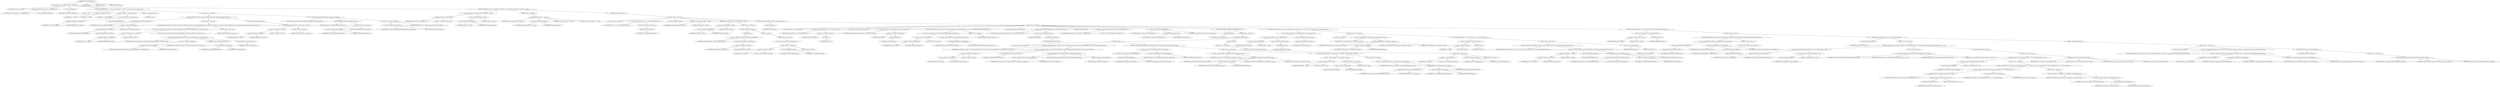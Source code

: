 digraph "checkIncludePatterns" {  
"1121" [label = <(METHOD,checkIncludePatterns)<SUB>835</SUB>> ]
"43" [label = <(PARAM,this)<SUB>835</SUB>> ]
"1122" [label = <(BLOCK,&lt;empty&gt;,&lt;empty&gt;)<SUB>835</SUB>> ]
"41" [label = <(LOCAL,Map newroots: java.util.Map)> ]
"1123" [label = <(&lt;operator&gt;.assignment,Map newroots = new HashMap())<SUB>836</SUB>> ]
"1124" [label = <(IDENTIFIER,newroots,Map newroots = new HashMap())<SUB>836</SUB>> ]
"1125" [label = <(&lt;operator&gt;.alloc,new HashMap())<SUB>836</SUB>> ]
"1126" [label = <(&lt;init&gt;,new HashMap())<SUB>836</SUB>> ]
"40" [label = <(IDENTIFIER,newroots,new HashMap())<SUB>836</SUB>> ]
"1127" [label = <(CONTROL_STRUCTURE,for (int i = 0; Some(i &lt; includes.length); i++),for (int i = 0; Some(i &lt; includes.length); i++))<SUB>839</SUB>> ]
"1128" [label = <(LOCAL,int i: int)> ]
"1129" [label = <(&lt;operator&gt;.assignment,int i = 0)<SUB>839</SUB>> ]
"1130" [label = <(IDENTIFIER,i,int i = 0)<SUB>839</SUB>> ]
"1131" [label = <(LITERAL,0,int i = 0)<SUB>839</SUB>> ]
"1132" [label = <(&lt;operator&gt;.lessThan,i &lt; includes.length)<SUB>839</SUB>> ]
"1133" [label = <(IDENTIFIER,i,i &lt; includes.length)<SUB>839</SUB>> ]
"1134" [label = <(&lt;operator&gt;.fieldAccess,includes.length)<SUB>839</SUB>> ]
"1135" [label = <(&lt;operator&gt;.fieldAccess,this.includes)<SUB>839</SUB>> ]
"1136" [label = <(IDENTIFIER,this,i &lt; includes.length)<SUB>839</SUB>> ]
"1137" [label = <(FIELD_IDENTIFIER,includes,includes)<SUB>839</SUB>> ]
"1138" [label = <(FIELD_IDENTIFIER,length,length)<SUB>839</SUB>> ]
"1139" [label = <(&lt;operator&gt;.postIncrement,i++)<SUB>839</SUB>> ]
"1140" [label = <(IDENTIFIER,i,i++)<SUB>839</SUB>> ]
"1141" [label = <(BLOCK,&lt;empty&gt;,&lt;empty&gt;)<SUB>839</SUB>> ]
"1142" [label = <(CONTROL_STRUCTURE,if (FileUtils.isAbsolutePath(includes[i])),if (FileUtils.isAbsolutePath(includes[i])))<SUB>840</SUB>> ]
"1143" [label = <(isAbsolutePath,isAbsolutePath(includes[i]))<SUB>840</SUB>> ]
"1144" [label = <(IDENTIFIER,FileUtils,isAbsolutePath(includes[i]))<SUB>840</SUB>> ]
"1145" [label = <(&lt;operator&gt;.indexAccess,includes[i])<SUB>840</SUB>> ]
"1146" [label = <(&lt;operator&gt;.fieldAccess,this.includes)<SUB>840</SUB>> ]
"1147" [label = <(IDENTIFIER,this,isAbsolutePath(includes[i]))<SUB>840</SUB>> ]
"1148" [label = <(FIELD_IDENTIFIER,includes,includes)<SUB>840</SUB>> ]
"1149" [label = <(IDENTIFIER,i,isAbsolutePath(includes[i]))<SUB>840</SUB>> ]
"1150" [label = <(BLOCK,&lt;empty&gt;,&lt;empty&gt;)<SUB>840</SUB>> ]
"1151" [label = <(CONTROL_STRUCTURE,if (basedir != null &amp;&amp; !SelectorUtils.matchPatternStart(includes[i], basedir.getAbsolutePath(), isCaseSensitive())),if (basedir != null &amp;&amp; !SelectorUtils.matchPatternStart(includes[i], basedir.getAbsolutePath(), isCaseSensitive())))<SUB>842</SUB>> ]
"1152" [label = <(&lt;operator&gt;.logicalAnd,basedir != null &amp;&amp; !SelectorUtils.matchPatternStart(includes[i], basedir.getAbsolutePath(), isCaseSensitive()))<SUB>842</SUB>> ]
"1153" [label = <(&lt;operator&gt;.notEquals,basedir != null)<SUB>842</SUB>> ]
"1154" [label = <(&lt;operator&gt;.fieldAccess,this.basedir)<SUB>842</SUB>> ]
"1155" [label = <(IDENTIFIER,this,basedir != null)<SUB>842</SUB>> ]
"1156" [label = <(FIELD_IDENTIFIER,basedir,basedir)<SUB>842</SUB>> ]
"1157" [label = <(LITERAL,null,basedir != null)<SUB>842</SUB>> ]
"1158" [label = <(&lt;operator&gt;.logicalNot,!SelectorUtils.matchPatternStart(includes[i], basedir.getAbsolutePath(), isCaseSensitive()))<SUB>843</SUB>> ]
"1159" [label = <(matchPatternStart,matchPatternStart(includes[i], basedir.getAbsolutePath(), isCaseSensitive()))<SUB>843</SUB>> ]
"1160" [label = <(IDENTIFIER,SelectorUtils,matchPatternStart(includes[i], basedir.getAbsolutePath(), isCaseSensitive()))<SUB>843</SUB>> ]
"1161" [label = <(&lt;operator&gt;.indexAccess,includes[i])<SUB>843</SUB>> ]
"1162" [label = <(&lt;operator&gt;.fieldAccess,this.includes)<SUB>843</SUB>> ]
"1163" [label = <(IDENTIFIER,this,matchPatternStart(includes[i], basedir.getAbsolutePath(), isCaseSensitive()))<SUB>843</SUB>> ]
"1164" [label = <(FIELD_IDENTIFIER,includes,includes)<SUB>843</SUB>> ]
"1165" [label = <(IDENTIFIER,i,matchPatternStart(includes[i], basedir.getAbsolutePath(), isCaseSensitive()))<SUB>843</SUB>> ]
"1166" [label = <(getAbsolutePath,basedir.getAbsolutePath())<SUB>844</SUB>> ]
"1167" [label = <(&lt;operator&gt;.fieldAccess,this.basedir)<SUB>844</SUB>> ]
"1168" [label = <(IDENTIFIER,this,basedir.getAbsolutePath())<SUB>844</SUB>> ]
"1169" [label = <(FIELD_IDENTIFIER,basedir,basedir)<SUB>844</SUB>> ]
"1170" [label = <(isCaseSensitive,this.isCaseSensitive())<SUB>844</SUB>> ]
"42" [label = <(IDENTIFIER,this,this.isCaseSensitive())<SUB>844</SUB>> ]
"1171" [label = <(BLOCK,&lt;empty&gt;,&lt;empty&gt;)<SUB>844</SUB>> ]
"1172" [label = <(CONTROL_STRUCTURE,continue;,continue;)<SUB>845</SUB>> ]
"1173" [label = <(CONTROL_STRUCTURE,else,else)<SUB>847</SUB>> ]
"1174" [label = <(CONTROL_STRUCTURE,if (basedir == null),if (basedir == null))<SUB>847</SUB>> ]
"1175" [label = <(&lt;operator&gt;.equals,basedir == null)<SUB>847</SUB>> ]
"1176" [label = <(&lt;operator&gt;.fieldAccess,this.basedir)<SUB>847</SUB>> ]
"1177" [label = <(IDENTIFIER,this,basedir == null)<SUB>847</SUB>> ]
"1178" [label = <(FIELD_IDENTIFIER,basedir,basedir)<SUB>847</SUB>> ]
"1179" [label = <(LITERAL,null,basedir == null)<SUB>847</SUB>> ]
"1180" [label = <(BLOCK,&lt;empty&gt;,&lt;empty&gt;)<SUB>847</SUB>> ]
"1181" [label = <(CONTROL_STRUCTURE,continue;,continue;)<SUB>849</SUB>> ]
"1182" [label = <(put,put(SelectorUtils.rtrimWildcardTokens(includes[i]), includes[i]))<SUB>851</SUB>> ]
"1183" [label = <(IDENTIFIER,newroots,put(SelectorUtils.rtrimWildcardTokens(includes[i]), includes[i]))<SUB>851</SUB>> ]
"1184" [label = <(rtrimWildcardTokens,rtrimWildcardTokens(includes[i]))<SUB>851</SUB>> ]
"1185" [label = <(IDENTIFIER,SelectorUtils,rtrimWildcardTokens(includes[i]))<SUB>851</SUB>> ]
"1186" [label = <(&lt;operator&gt;.indexAccess,includes[i])<SUB>852</SUB>> ]
"1187" [label = <(&lt;operator&gt;.fieldAccess,this.includes)<SUB>852</SUB>> ]
"1188" [label = <(IDENTIFIER,this,rtrimWildcardTokens(includes[i]))<SUB>852</SUB>> ]
"1189" [label = <(FIELD_IDENTIFIER,includes,includes)<SUB>852</SUB>> ]
"1190" [label = <(IDENTIFIER,i,rtrimWildcardTokens(includes[i]))<SUB>852</SUB>> ]
"1191" [label = <(&lt;operator&gt;.indexAccess,includes[i])<SUB>852</SUB>> ]
"1192" [label = <(&lt;operator&gt;.fieldAccess,this.includes)<SUB>852</SUB>> ]
"1193" [label = <(IDENTIFIER,this,put(SelectorUtils.rtrimWildcardTokens(includes[i]), includes[i]))<SUB>852</SUB>> ]
"1194" [label = <(FIELD_IDENTIFIER,includes,includes)<SUB>852</SUB>> ]
"1195" [label = <(IDENTIFIER,i,put(SelectorUtils.rtrimWildcardTokens(includes[i]), includes[i]))<SUB>852</SUB>> ]
"1196" [label = <(CONTROL_STRUCTURE,if (newroots.containsKey(&quot;&quot;) &amp;&amp; basedir != null),if (newroots.containsKey(&quot;&quot;) &amp;&amp; basedir != null))<SUB>854</SUB>> ]
"1197" [label = <(&lt;operator&gt;.logicalAnd,newroots.containsKey(&quot;&quot;) &amp;&amp; basedir != null)<SUB>854</SUB>> ]
"1198" [label = <(containsKey,newroots.containsKey(&quot;&quot;))<SUB>854</SUB>> ]
"1199" [label = <(IDENTIFIER,newroots,newroots.containsKey(&quot;&quot;))<SUB>854</SUB>> ]
"1200" [label = <(LITERAL,&quot;&quot;,newroots.containsKey(&quot;&quot;))<SUB>854</SUB>> ]
"1201" [label = <(&lt;operator&gt;.notEquals,basedir != null)<SUB>854</SUB>> ]
"1202" [label = <(&lt;operator&gt;.fieldAccess,this.basedir)<SUB>854</SUB>> ]
"1203" [label = <(IDENTIFIER,this,basedir != null)<SUB>854</SUB>> ]
"1204" [label = <(FIELD_IDENTIFIER,basedir,basedir)<SUB>854</SUB>> ]
"1205" [label = <(LITERAL,null,basedir != null)<SUB>854</SUB>> ]
"1206" [label = <(BLOCK,&lt;empty&gt;,&lt;empty&gt;)<SUB>854</SUB>> ]
"1207" [label = <(scandir,this.scandir(basedir, &quot;&quot;, true))<SUB>856</SUB>> ]
"44" [label = <(IDENTIFIER,this,this.scandir(basedir, &quot;&quot;, true))<SUB>856</SUB>> ]
"1208" [label = <(&lt;operator&gt;.fieldAccess,this.basedir)<SUB>856</SUB>> ]
"1209" [label = <(IDENTIFIER,this,this.scandir(basedir, &quot;&quot;, true))<SUB>856</SUB>> ]
"1210" [label = <(FIELD_IDENTIFIER,basedir,basedir)<SUB>856</SUB>> ]
"1211" [label = <(LITERAL,&quot;&quot;,this.scandir(basedir, &quot;&quot;, true))<SUB>856</SUB>> ]
"1212" [label = <(LITERAL,true,this.scandir(basedir, &quot;&quot;, true))<SUB>856</SUB>> ]
"1213" [label = <(CONTROL_STRUCTURE,else,else)<SUB>857</SUB>> ]
"1214" [label = <(BLOCK,&lt;empty&gt;,&lt;empty&gt;)<SUB>857</SUB>> ]
"1215" [label = <(LOCAL,Iterator it: java.util.Iterator)> ]
"1216" [label = <(&lt;operator&gt;.assignment,Iterator it = newroots.entrySet().iterator())<SUB>860</SUB>> ]
"1217" [label = <(IDENTIFIER,it,Iterator it = newroots.entrySet().iterator())<SUB>860</SUB>> ]
"1218" [label = <(iterator,newroots.entrySet().iterator())<SUB>860</SUB>> ]
"1219" [label = <(entrySet,newroots.entrySet())<SUB>860</SUB>> ]
"1220" [label = <(IDENTIFIER,newroots,newroots.entrySet())<SUB>860</SUB>> ]
"1221" [label = <(LOCAL,File canonBase: java.io.File)> ]
"1222" [label = <(&lt;operator&gt;.assignment,File canonBase = null)<SUB>862</SUB>> ]
"1223" [label = <(IDENTIFIER,canonBase,File canonBase = null)<SUB>862</SUB>> ]
"1224" [label = <(LITERAL,null,File canonBase = null)<SUB>862</SUB>> ]
"1225" [label = <(CONTROL_STRUCTURE,if (basedir != null),if (basedir != null))<SUB>863</SUB>> ]
"1226" [label = <(&lt;operator&gt;.notEquals,basedir != null)<SUB>863</SUB>> ]
"1227" [label = <(&lt;operator&gt;.fieldAccess,this.basedir)<SUB>863</SUB>> ]
"1228" [label = <(IDENTIFIER,this,basedir != null)<SUB>863</SUB>> ]
"1229" [label = <(FIELD_IDENTIFIER,basedir,basedir)<SUB>863</SUB>> ]
"1230" [label = <(LITERAL,null,basedir != null)<SUB>863</SUB>> ]
"1231" [label = <(BLOCK,&lt;empty&gt;,&lt;empty&gt;)<SUB>863</SUB>> ]
"1232" [label = <(CONTROL_STRUCTURE,try,try)<SUB>864</SUB>> ]
"1233" [label = <(BLOCK,try,try)<SUB>864</SUB>> ]
"1234" [label = <(&lt;operator&gt;.assignment,canonBase = basedir.getCanonicalFile())<SUB>865</SUB>> ]
"1235" [label = <(IDENTIFIER,canonBase,canonBase = basedir.getCanonicalFile())<SUB>865</SUB>> ]
"1236" [label = <(getCanonicalFile,basedir.getCanonicalFile())<SUB>865</SUB>> ]
"1237" [label = <(&lt;operator&gt;.fieldAccess,this.basedir)<SUB>865</SUB>> ]
"1238" [label = <(IDENTIFIER,this,basedir.getCanonicalFile())<SUB>865</SUB>> ]
"1239" [label = <(FIELD_IDENTIFIER,basedir,basedir)<SUB>865</SUB>> ]
"1240" [label = <(BLOCK,catch,catch)> ]
"1241" [label = <(BLOCK,&lt;empty&gt;,&lt;empty&gt;)<SUB>866</SUB>> ]
"1242" [label = <(&lt;operator&gt;.throw,throw new BuildException(ex);)<SUB>867</SUB>> ]
"1243" [label = <(BLOCK,&lt;empty&gt;,&lt;empty&gt;)<SUB>867</SUB>> ]
"1244" [label = <(&lt;operator&gt;.assignment,&lt;empty&gt;)> ]
"1245" [label = <(IDENTIFIER,$obj12,&lt;empty&gt;)> ]
"1246" [label = <(&lt;operator&gt;.alloc,new BuildException(ex))<SUB>867</SUB>> ]
"1247" [label = <(&lt;init&gt;,new BuildException(ex))<SUB>867</SUB>> ]
"1248" [label = <(IDENTIFIER,$obj12,new BuildException(ex))> ]
"1249" [label = <(IDENTIFIER,ex,new BuildException(ex))<SUB>867</SUB>> ]
"1250" [label = <(IDENTIFIER,$obj12,&lt;empty&gt;)> ]
"1251" [label = <(CONTROL_STRUCTURE,while (it.hasNext()),while (it.hasNext()))<SUB>870</SUB>> ]
"1252" [label = <(hasNext,it.hasNext())<SUB>870</SUB>> ]
"1253" [label = <(IDENTIFIER,it,it.hasNext())<SUB>870</SUB>> ]
"1254" [label = <(BLOCK,&lt;empty&gt;,&lt;empty&gt;)<SUB>870</SUB>> ]
"1255" [label = <(LOCAL,Map.Entry entry: java.util.Map$Entry)> ]
"1256" [label = <(&lt;operator&gt;.assignment,Map$Entry entry = (Map.Entry) it.next())<SUB>871</SUB>> ]
"1257" [label = <(IDENTIFIER,entry,Map$Entry entry = (Map.Entry) it.next())<SUB>871</SUB>> ]
"1258" [label = <(&lt;operator&gt;.cast,(Map.Entry) it.next())<SUB>871</SUB>> ]
"1259" [label = <(TYPE_REF,Map.Entry,Map.Entry)<SUB>871</SUB>> ]
"1260" [label = <(next,it.next())<SUB>871</SUB>> ]
"1261" [label = <(IDENTIFIER,it,it.next())<SUB>871</SUB>> ]
"1262" [label = <(LOCAL,String currentelement: java.lang.String)> ]
"1263" [label = <(&lt;operator&gt;.assignment,String currentelement = (String) entry.getKey())<SUB>872</SUB>> ]
"1264" [label = <(IDENTIFIER,currentelement,String currentelement = (String) entry.getKey())<SUB>872</SUB>> ]
"1265" [label = <(&lt;operator&gt;.cast,(String) entry.getKey())<SUB>872</SUB>> ]
"1266" [label = <(TYPE_REF,String,String)<SUB>872</SUB>> ]
"1267" [label = <(getKey,entry.getKey())<SUB>872</SUB>> ]
"1268" [label = <(IDENTIFIER,entry,entry.getKey())<SUB>872</SUB>> ]
"1269" [label = <(CONTROL_STRUCTURE,if (basedir == null &amp;&amp; !FileUtils.isAbsolutePath(currentelement)),if (basedir == null &amp;&amp; !FileUtils.isAbsolutePath(currentelement)))<SUB>873</SUB>> ]
"1270" [label = <(&lt;operator&gt;.logicalAnd,basedir == null &amp;&amp; !FileUtils.isAbsolutePath(currentelement))<SUB>873</SUB>> ]
"1271" [label = <(&lt;operator&gt;.equals,basedir == null)<SUB>873</SUB>> ]
"1272" [label = <(&lt;operator&gt;.fieldAccess,this.basedir)<SUB>873</SUB>> ]
"1273" [label = <(IDENTIFIER,this,basedir == null)<SUB>873</SUB>> ]
"1274" [label = <(FIELD_IDENTIFIER,basedir,basedir)<SUB>873</SUB>> ]
"1275" [label = <(LITERAL,null,basedir == null)<SUB>873</SUB>> ]
"1276" [label = <(&lt;operator&gt;.logicalNot,!FileUtils.isAbsolutePath(currentelement))<SUB>873</SUB>> ]
"1277" [label = <(isAbsolutePath,isAbsolutePath(currentelement))<SUB>873</SUB>> ]
"1278" [label = <(IDENTIFIER,FileUtils,isAbsolutePath(currentelement))<SUB>873</SUB>> ]
"1279" [label = <(IDENTIFIER,currentelement,isAbsolutePath(currentelement))<SUB>873</SUB>> ]
"1280" [label = <(BLOCK,&lt;empty&gt;,&lt;empty&gt;)<SUB>873</SUB>> ]
"1281" [label = <(CONTROL_STRUCTURE,continue;,continue;)<SUB>874</SUB>> ]
"1282" [label = <(LOCAL,String originalpattern: java.lang.String)> ]
"1283" [label = <(&lt;operator&gt;.assignment,String originalpattern = (String) entry.getValue())<SUB>876</SUB>> ]
"1284" [label = <(IDENTIFIER,originalpattern,String originalpattern = (String) entry.getValue())<SUB>876</SUB>> ]
"1285" [label = <(&lt;operator&gt;.cast,(String) entry.getValue())<SUB>876</SUB>> ]
"1286" [label = <(TYPE_REF,String,String)<SUB>876</SUB>> ]
"1287" [label = <(getValue,entry.getValue())<SUB>876</SUB>> ]
"1288" [label = <(IDENTIFIER,entry,entry.getValue())<SUB>876</SUB>> ]
"46" [label = <(LOCAL,File myfile: java.io.File)> ]
"1289" [label = <(&lt;operator&gt;.assignment,File myfile = new File(basedir, currentelement))<SUB>877</SUB>> ]
"1290" [label = <(IDENTIFIER,myfile,File myfile = new File(basedir, currentelement))<SUB>877</SUB>> ]
"1291" [label = <(&lt;operator&gt;.alloc,new File(basedir, currentelement))<SUB>877</SUB>> ]
"1292" [label = <(&lt;init&gt;,new File(basedir, currentelement))<SUB>877</SUB>> ]
"45" [label = <(IDENTIFIER,myfile,new File(basedir, currentelement))<SUB>877</SUB>> ]
"1293" [label = <(&lt;operator&gt;.fieldAccess,this.basedir)<SUB>877</SUB>> ]
"1294" [label = <(IDENTIFIER,this,new File(basedir, currentelement))<SUB>877</SUB>> ]
"1295" [label = <(FIELD_IDENTIFIER,basedir,basedir)<SUB>877</SUB>> ]
"1296" [label = <(IDENTIFIER,currentelement,new File(basedir, currentelement))<SUB>877</SUB>> ]
"1297" [label = <(CONTROL_STRUCTURE,if (myfile.exists()),if (myfile.exists()))<SUB>879</SUB>> ]
"1298" [label = <(exists,myfile.exists())<SUB>879</SUB>> ]
"1299" [label = <(IDENTIFIER,myfile,myfile.exists())<SUB>879</SUB>> ]
"1300" [label = <(BLOCK,&lt;empty&gt;,&lt;empty&gt;)<SUB>879</SUB>> ]
"1301" [label = <(CONTROL_STRUCTURE,try,try)<SUB>883</SUB>> ]
"1302" [label = <(BLOCK,try,try)<SUB>883</SUB>> ]
"1303" [label = <(LOCAL,String path: java.lang.String)> ]
"1304" [label = <(&lt;operator&gt;.assignment,String path = (basedir == null) ? myfile.getCanonicalPath() : FILE_UTILS.removeLeadingPath(canonBase, myfile.getCanonicalFile()))<SUB>884</SUB>> ]
"1305" [label = <(IDENTIFIER,path,String path = (basedir == null) ? myfile.getCanonicalPath() : FILE_UTILS.removeLeadingPath(canonBase, myfile.getCanonicalFile()))<SUB>884</SUB>> ]
"1306" [label = <(&lt;operator&gt;.conditional,(basedir == null) ? myfile.getCanonicalPath() : FILE_UTILS.removeLeadingPath(canonBase, myfile.getCanonicalFile()))<SUB>884</SUB>> ]
"1307" [label = <(&lt;operator&gt;.equals,basedir == null)<SUB>884</SUB>> ]
"1308" [label = <(&lt;operator&gt;.fieldAccess,this.basedir)<SUB>884</SUB>> ]
"1309" [label = <(IDENTIFIER,this,basedir == null)<SUB>884</SUB>> ]
"1310" [label = <(FIELD_IDENTIFIER,basedir,basedir)<SUB>884</SUB>> ]
"1311" [label = <(LITERAL,null,basedir == null)<SUB>884</SUB>> ]
"1312" [label = <(getCanonicalPath,myfile.getCanonicalPath())<SUB>885</SUB>> ]
"1313" [label = <(IDENTIFIER,myfile,myfile.getCanonicalPath())<SUB>885</SUB>> ]
"1314" [label = <(removeLeadingPath,removeLeadingPath(canonBase, myfile.getCanonicalFile()))<SUB>886</SUB>> ]
"1315" [label = <(&lt;operator&gt;.fieldAccess,DirectoryScanner.FILE_UTILS)<SUB>886</SUB>> ]
"1316" [label = <(IDENTIFIER,DirectoryScanner,removeLeadingPath(canonBase, myfile.getCanonicalFile()))<SUB>886</SUB>> ]
"1317" [label = <(FIELD_IDENTIFIER,FILE_UTILS,FILE_UTILS)<SUB>886</SUB>> ]
"1318" [label = <(IDENTIFIER,canonBase,removeLeadingPath(canonBase, myfile.getCanonicalFile()))<SUB>886</SUB>> ]
"1319" [label = <(getCanonicalFile,myfile.getCanonicalFile())<SUB>887</SUB>> ]
"1320" [label = <(IDENTIFIER,myfile,myfile.getCanonicalFile())<SUB>887</SUB>> ]
"1321" [label = <(CONTROL_STRUCTURE,if (!path.equals(currentelement) || ON_VMS),if (!path.equals(currentelement) || ON_VMS))<SUB>888</SUB>> ]
"1322" [label = <(&lt;operator&gt;.logicalOr,!path.equals(currentelement) || ON_VMS)<SUB>888</SUB>> ]
"1323" [label = <(&lt;operator&gt;.logicalNot,!path.equals(currentelement))<SUB>888</SUB>> ]
"1324" [label = <(equals,path.equals(currentelement))<SUB>888</SUB>> ]
"1325" [label = <(IDENTIFIER,path,path.equals(currentelement))<SUB>888</SUB>> ]
"1326" [label = <(IDENTIFIER,currentelement,path.equals(currentelement))<SUB>888</SUB>> ]
"1327" [label = <(&lt;operator&gt;.fieldAccess,DirectoryScanner.ON_VMS)<SUB>888</SUB>> ]
"1328" [label = <(IDENTIFIER,DirectoryScanner,!path.equals(currentelement) || ON_VMS)<SUB>888</SUB>> ]
"1329" [label = <(FIELD_IDENTIFIER,ON_VMS,ON_VMS)<SUB>888</SUB>> ]
"1330" [label = <(BLOCK,&lt;empty&gt;,&lt;empty&gt;)<SUB>888</SUB>> ]
"1331" [label = <(&lt;operator&gt;.assignment,myfile = this.findFile(basedir, currentelement, true))<SUB>889</SUB>> ]
"1332" [label = <(IDENTIFIER,myfile,myfile = this.findFile(basedir, currentelement, true))<SUB>889</SUB>> ]
"1333" [label = <(findFile,this.findFile(basedir, currentelement, true))<SUB>889</SUB>> ]
"47" [label = <(IDENTIFIER,this,this.findFile(basedir, currentelement, true))<SUB>889</SUB>> ]
"1334" [label = <(&lt;operator&gt;.fieldAccess,this.basedir)<SUB>889</SUB>> ]
"1335" [label = <(IDENTIFIER,this,this.findFile(basedir, currentelement, true))<SUB>889</SUB>> ]
"1336" [label = <(FIELD_IDENTIFIER,basedir,basedir)<SUB>889</SUB>> ]
"1337" [label = <(IDENTIFIER,currentelement,this.findFile(basedir, currentelement, true))<SUB>889</SUB>> ]
"1338" [label = <(LITERAL,true,this.findFile(basedir, currentelement, true))<SUB>889</SUB>> ]
"1339" [label = <(CONTROL_STRUCTURE,if (myfile != null &amp;&amp; basedir != null),if (myfile != null &amp;&amp; basedir != null))<SUB>890</SUB>> ]
"1340" [label = <(&lt;operator&gt;.logicalAnd,myfile != null &amp;&amp; basedir != null)<SUB>890</SUB>> ]
"1341" [label = <(&lt;operator&gt;.notEquals,myfile != null)<SUB>890</SUB>> ]
"1342" [label = <(IDENTIFIER,myfile,myfile != null)<SUB>890</SUB>> ]
"1343" [label = <(LITERAL,null,myfile != null)<SUB>890</SUB>> ]
"1344" [label = <(&lt;operator&gt;.notEquals,basedir != null)<SUB>890</SUB>> ]
"1345" [label = <(&lt;operator&gt;.fieldAccess,this.basedir)<SUB>890</SUB>> ]
"1346" [label = <(IDENTIFIER,this,basedir != null)<SUB>890</SUB>> ]
"1347" [label = <(FIELD_IDENTIFIER,basedir,basedir)<SUB>890</SUB>> ]
"1348" [label = <(LITERAL,null,basedir != null)<SUB>890</SUB>> ]
"1349" [label = <(BLOCK,&lt;empty&gt;,&lt;empty&gt;)<SUB>890</SUB>> ]
"1350" [label = <(&lt;operator&gt;.assignment,currentelement = removeLeadingPath(basedir, myfile))<SUB>891</SUB>> ]
"1351" [label = <(IDENTIFIER,currentelement,currentelement = removeLeadingPath(basedir, myfile))<SUB>891</SUB>> ]
"1352" [label = <(removeLeadingPath,removeLeadingPath(basedir, myfile))<SUB>891</SUB>> ]
"1353" [label = <(&lt;operator&gt;.fieldAccess,DirectoryScanner.FILE_UTILS)<SUB>891</SUB>> ]
"1354" [label = <(IDENTIFIER,DirectoryScanner,removeLeadingPath(basedir, myfile))<SUB>891</SUB>> ]
"1355" [label = <(FIELD_IDENTIFIER,FILE_UTILS,FILE_UTILS)<SUB>891</SUB>> ]
"1356" [label = <(&lt;operator&gt;.fieldAccess,this.basedir)<SUB>892</SUB>> ]
"1357" [label = <(IDENTIFIER,this,removeLeadingPath(basedir, myfile))<SUB>892</SUB>> ]
"1358" [label = <(FIELD_IDENTIFIER,basedir,basedir)<SUB>892</SUB>> ]
"1359" [label = <(IDENTIFIER,myfile,removeLeadingPath(basedir, myfile))<SUB>892</SUB>> ]
"1360" [label = <(BLOCK,catch,catch)> ]
"1361" [label = <(BLOCK,&lt;empty&gt;,&lt;empty&gt;)<SUB>895</SUB>> ]
"1362" [label = <(&lt;operator&gt;.throw,throw new BuildException(ex);)<SUB>896</SUB>> ]
"1363" [label = <(BLOCK,&lt;empty&gt;,&lt;empty&gt;)<SUB>896</SUB>> ]
"1364" [label = <(&lt;operator&gt;.assignment,&lt;empty&gt;)> ]
"1365" [label = <(IDENTIFIER,$obj14,&lt;empty&gt;)> ]
"1366" [label = <(&lt;operator&gt;.alloc,new BuildException(ex))<SUB>896</SUB>> ]
"1367" [label = <(&lt;init&gt;,new BuildException(ex))<SUB>896</SUB>> ]
"1368" [label = <(IDENTIFIER,$obj14,new BuildException(ex))> ]
"1369" [label = <(IDENTIFIER,ex,new BuildException(ex))<SUB>896</SUB>> ]
"1370" [label = <(IDENTIFIER,$obj14,&lt;empty&gt;)> ]
"1371" [label = <(CONTROL_STRUCTURE,if ((myfile == null || !myfile.exists()) &amp;&amp; !isCaseSensitive()),if ((myfile == null || !myfile.exists()) &amp;&amp; !isCaseSensitive()))<SUB>899</SUB>> ]
"1372" [label = <(&lt;operator&gt;.logicalAnd,(myfile == null || !myfile.exists()) &amp;&amp; !isCaseSensitive())<SUB>899</SUB>> ]
"1373" [label = <(&lt;operator&gt;.logicalOr,myfile == null || !myfile.exists())<SUB>899</SUB>> ]
"1374" [label = <(&lt;operator&gt;.equals,myfile == null)<SUB>899</SUB>> ]
"1375" [label = <(IDENTIFIER,myfile,myfile == null)<SUB>899</SUB>> ]
"1376" [label = <(LITERAL,null,myfile == null)<SUB>899</SUB>> ]
"1377" [label = <(&lt;operator&gt;.logicalNot,!myfile.exists())<SUB>899</SUB>> ]
"1378" [label = <(exists,myfile.exists())<SUB>899</SUB>> ]
"1379" [label = <(IDENTIFIER,myfile,myfile.exists())<SUB>899</SUB>> ]
"1380" [label = <(&lt;operator&gt;.logicalNot,!isCaseSensitive())<SUB>899</SUB>> ]
"1381" [label = <(isCaseSensitive,this.isCaseSensitive())<SUB>899</SUB>> ]
"48" [label = <(IDENTIFIER,this,this.isCaseSensitive())<SUB>899</SUB>> ]
"1382" [label = <(BLOCK,&lt;empty&gt;,&lt;empty&gt;)<SUB>899</SUB>> ]
"1383" [label = <(LOCAL,File f: java.io.File)> ]
"1384" [label = <(&lt;operator&gt;.assignment,File f = this.findFile(basedir, currentelement, false))<SUB>900</SUB>> ]
"1385" [label = <(IDENTIFIER,f,File f = this.findFile(basedir, currentelement, false))<SUB>900</SUB>> ]
"1386" [label = <(findFile,this.findFile(basedir, currentelement, false))<SUB>900</SUB>> ]
"49" [label = <(IDENTIFIER,this,this.findFile(basedir, currentelement, false))<SUB>900</SUB>> ]
"1387" [label = <(&lt;operator&gt;.fieldAccess,this.basedir)<SUB>900</SUB>> ]
"1388" [label = <(IDENTIFIER,this,this.findFile(basedir, currentelement, false))<SUB>900</SUB>> ]
"1389" [label = <(FIELD_IDENTIFIER,basedir,basedir)<SUB>900</SUB>> ]
"1390" [label = <(IDENTIFIER,currentelement,this.findFile(basedir, currentelement, false))<SUB>900</SUB>> ]
"1391" [label = <(LITERAL,false,this.findFile(basedir, currentelement, false))<SUB>900</SUB>> ]
"1392" [label = <(CONTROL_STRUCTURE,if (f != null &amp;&amp; f.exists()),if (f != null &amp;&amp; f.exists()))<SUB>901</SUB>> ]
"1393" [label = <(&lt;operator&gt;.logicalAnd,f != null &amp;&amp; f.exists())<SUB>901</SUB>> ]
"1394" [label = <(&lt;operator&gt;.notEquals,f != null)<SUB>901</SUB>> ]
"1395" [label = <(IDENTIFIER,f,f != null)<SUB>901</SUB>> ]
"1396" [label = <(LITERAL,null,f != null)<SUB>901</SUB>> ]
"1397" [label = <(exists,f.exists())<SUB>901</SUB>> ]
"1398" [label = <(IDENTIFIER,f,f.exists())<SUB>901</SUB>> ]
"1399" [label = <(BLOCK,&lt;empty&gt;,&lt;empty&gt;)<SUB>901</SUB>> ]
"1400" [label = <(&lt;operator&gt;.assignment,currentelement = (basedir == null) ? f.getAbsolutePath() : FILE_UTILS.removeLeadingPath(basedir, f))<SUB>904</SUB>> ]
"1401" [label = <(IDENTIFIER,currentelement,currentelement = (basedir == null) ? f.getAbsolutePath() : FILE_UTILS.removeLeadingPath(basedir, f))<SUB>904</SUB>> ]
"1402" [label = <(&lt;operator&gt;.conditional,(basedir == null) ? f.getAbsolutePath() : FILE_UTILS.removeLeadingPath(basedir, f))<SUB>904</SUB>> ]
"1403" [label = <(&lt;operator&gt;.equals,basedir == null)<SUB>904</SUB>> ]
"1404" [label = <(&lt;operator&gt;.fieldAccess,this.basedir)<SUB>904</SUB>> ]
"1405" [label = <(IDENTIFIER,this,basedir == null)<SUB>904</SUB>> ]
"1406" [label = <(FIELD_IDENTIFIER,basedir,basedir)<SUB>904</SUB>> ]
"1407" [label = <(LITERAL,null,basedir == null)<SUB>904</SUB>> ]
"1408" [label = <(getAbsolutePath,f.getAbsolutePath())<SUB>905</SUB>> ]
"1409" [label = <(IDENTIFIER,f,f.getAbsolutePath())<SUB>905</SUB>> ]
"1410" [label = <(removeLeadingPath,removeLeadingPath(basedir, f))<SUB>906</SUB>> ]
"1411" [label = <(&lt;operator&gt;.fieldAccess,DirectoryScanner.FILE_UTILS)<SUB>906</SUB>> ]
"1412" [label = <(IDENTIFIER,DirectoryScanner,removeLeadingPath(basedir, f))<SUB>906</SUB>> ]
"1413" [label = <(FIELD_IDENTIFIER,FILE_UTILS,FILE_UTILS)<SUB>906</SUB>> ]
"1414" [label = <(&lt;operator&gt;.fieldAccess,this.basedir)<SUB>906</SUB>> ]
"1415" [label = <(IDENTIFIER,this,removeLeadingPath(basedir, f))<SUB>906</SUB>> ]
"1416" [label = <(FIELD_IDENTIFIER,basedir,basedir)<SUB>906</SUB>> ]
"1417" [label = <(IDENTIFIER,f,removeLeadingPath(basedir, f))<SUB>906</SUB>> ]
"1418" [label = <(&lt;operator&gt;.assignment,myfile = f)<SUB>907</SUB>> ]
"1419" [label = <(IDENTIFIER,myfile,myfile = f)<SUB>907</SUB>> ]
"1420" [label = <(IDENTIFIER,f,myfile = f)<SUB>907</SUB>> ]
"1421" [label = <(CONTROL_STRUCTURE,if (myfile != null &amp;&amp; myfile.exists()),if (myfile != null &amp;&amp; myfile.exists()))<SUB>910</SUB>> ]
"1422" [label = <(&lt;operator&gt;.logicalAnd,myfile != null &amp;&amp; myfile.exists())<SUB>910</SUB>> ]
"1423" [label = <(&lt;operator&gt;.notEquals,myfile != null)<SUB>910</SUB>> ]
"1424" [label = <(IDENTIFIER,myfile,myfile != null)<SUB>910</SUB>> ]
"1425" [label = <(LITERAL,null,myfile != null)<SUB>910</SUB>> ]
"1426" [label = <(exists,myfile.exists())<SUB>910</SUB>> ]
"1427" [label = <(IDENTIFIER,myfile,myfile.exists())<SUB>910</SUB>> ]
"1428" [label = <(BLOCK,&lt;empty&gt;,&lt;empty&gt;)<SUB>910</SUB>> ]
"1429" [label = <(CONTROL_STRUCTURE,if (!followSymlinks &amp;&amp; isSymlink(basedir, currentelement)),if (!followSymlinks &amp;&amp; isSymlink(basedir, currentelement)))<SUB>911</SUB>> ]
"1430" [label = <(&lt;operator&gt;.logicalAnd,!followSymlinks &amp;&amp; isSymlink(basedir, currentelement))<SUB>911</SUB>> ]
"1431" [label = <(&lt;operator&gt;.logicalNot,!followSymlinks)<SUB>911</SUB>> ]
"1432" [label = <(&lt;operator&gt;.fieldAccess,this.followSymlinks)<SUB>911</SUB>> ]
"1433" [label = <(IDENTIFIER,this,!followSymlinks)<SUB>911</SUB>> ]
"1434" [label = <(FIELD_IDENTIFIER,followSymlinks,followSymlinks)<SUB>911</SUB>> ]
"1435" [label = <(isSymlink,this.isSymlink(basedir, currentelement))<SUB>912</SUB>> ]
"50" [label = <(IDENTIFIER,this,this.isSymlink(basedir, currentelement))<SUB>912</SUB>> ]
"1436" [label = <(&lt;operator&gt;.fieldAccess,this.basedir)<SUB>912</SUB>> ]
"1437" [label = <(IDENTIFIER,this,this.isSymlink(basedir, currentelement))<SUB>912</SUB>> ]
"1438" [label = <(FIELD_IDENTIFIER,basedir,basedir)<SUB>912</SUB>> ]
"1439" [label = <(IDENTIFIER,currentelement,this.isSymlink(basedir, currentelement))<SUB>912</SUB>> ]
"1440" [label = <(BLOCK,&lt;empty&gt;,&lt;empty&gt;)<SUB>912</SUB>> ]
"1441" [label = <(CONTROL_STRUCTURE,continue;,continue;)<SUB>913</SUB>> ]
"1442" [label = <(CONTROL_STRUCTURE,if (myfile.isDirectory()),if (myfile.isDirectory()))<SUB>915</SUB>> ]
"1443" [label = <(isDirectory,myfile.isDirectory())<SUB>915</SUB>> ]
"1444" [label = <(IDENTIFIER,myfile,myfile.isDirectory())<SUB>915</SUB>> ]
"1445" [label = <(BLOCK,&lt;empty&gt;,&lt;empty&gt;)<SUB>915</SUB>> ]
"1446" [label = <(CONTROL_STRUCTURE,if (isIncluded(currentelement) &amp;&amp; currentelement.length() &gt; 0),if (isIncluded(currentelement) &amp;&amp; currentelement.length() &gt; 0))<SUB>916</SUB>> ]
"1447" [label = <(&lt;operator&gt;.logicalAnd,isIncluded(currentelement) &amp;&amp; currentelement.length() &gt; 0)<SUB>916</SUB>> ]
"1448" [label = <(isIncluded,this.isIncluded(currentelement))<SUB>916</SUB>> ]
"51" [label = <(IDENTIFIER,this,this.isIncluded(currentelement))<SUB>916</SUB>> ]
"1449" [label = <(IDENTIFIER,currentelement,this.isIncluded(currentelement))<SUB>916</SUB>> ]
"1450" [label = <(&lt;operator&gt;.greaterThan,currentelement.length() &gt; 0)<SUB>917</SUB>> ]
"1451" [label = <(length,currentelement.length())<SUB>917</SUB>> ]
"1452" [label = <(IDENTIFIER,currentelement,currentelement.length())<SUB>917</SUB>> ]
"1453" [label = <(LITERAL,0,currentelement.length() &gt; 0)<SUB>917</SUB>> ]
"1454" [label = <(BLOCK,&lt;empty&gt;,&lt;empty&gt;)<SUB>917</SUB>> ]
"1455" [label = <(accountForIncludedDir,this.accountForIncludedDir(currentelement, myfile, true))<SUB>918</SUB>> ]
"52" [label = <(IDENTIFIER,this,this.accountForIncludedDir(currentelement, myfile, true))<SUB>918</SUB>> ]
"1456" [label = <(IDENTIFIER,currentelement,this.accountForIncludedDir(currentelement, myfile, true))<SUB>918</SUB>> ]
"1457" [label = <(IDENTIFIER,myfile,this.accountForIncludedDir(currentelement, myfile, true))<SUB>918</SUB>> ]
"1458" [label = <(LITERAL,true,this.accountForIncludedDir(currentelement, myfile, true))<SUB>918</SUB>> ]
"1459" [label = <(CONTROL_STRUCTURE,else,else)<SUB>919</SUB>> ]
"1460" [label = <(BLOCK,&lt;empty&gt;,&lt;empty&gt;)<SUB>919</SUB>> ]
"1461" [label = <(CONTROL_STRUCTURE,if (currentelement.length() &gt; 0),if (currentelement.length() &gt; 0))<SUB>920</SUB>> ]
"1462" [label = <(&lt;operator&gt;.greaterThan,currentelement.length() &gt; 0)<SUB>920</SUB>> ]
"1463" [label = <(length,currentelement.length())<SUB>920</SUB>> ]
"1464" [label = <(IDENTIFIER,currentelement,currentelement.length())<SUB>920</SUB>> ]
"1465" [label = <(LITERAL,0,currentelement.length() &gt; 0)<SUB>920</SUB>> ]
"1466" [label = <(BLOCK,&lt;empty&gt;,&lt;empty&gt;)<SUB>920</SUB>> ]
"1467" [label = <(CONTROL_STRUCTURE,if (currentelement.charAt(currentelement.length() - 1) != File.separatorChar),if (currentelement.charAt(currentelement.length() - 1) != File.separatorChar))<SUB>921</SUB>> ]
"1468" [label = <(&lt;operator&gt;.notEquals,currentelement.charAt(currentelement.length() - 1) != File.separatorChar)<SUB>921</SUB>> ]
"1469" [label = <(charAt,currentelement.charAt(currentelement.length() - 1))<SUB>921</SUB>> ]
"1470" [label = <(IDENTIFIER,currentelement,currentelement.charAt(currentelement.length() - 1))<SUB>921</SUB>> ]
"1471" [label = <(&lt;operator&gt;.subtraction,currentelement.length() - 1)<SUB>921</SUB>> ]
"1472" [label = <(length,currentelement.length())<SUB>921</SUB>> ]
"1473" [label = <(IDENTIFIER,currentelement,currentelement.length())<SUB>921</SUB>> ]
"1474" [label = <(LITERAL,1,currentelement.length() - 1)<SUB>922</SUB>> ]
"1475" [label = <(&lt;operator&gt;.fieldAccess,File.separatorChar)<SUB>923</SUB>> ]
"1476" [label = <(IDENTIFIER,File,currentelement.charAt(currentelement.length() - 1) != File.separatorChar)<SUB>923</SUB>> ]
"1477" [label = <(FIELD_IDENTIFIER,separatorChar,separatorChar)<SUB>923</SUB>> ]
"1478" [label = <(BLOCK,&lt;empty&gt;,&lt;empty&gt;)<SUB>923</SUB>> ]
"1479" [label = <(&lt;operator&gt;.assignment,currentelement = currentelement + File.separatorChar)<SUB>924</SUB>> ]
"1480" [label = <(IDENTIFIER,currentelement,currentelement = currentelement + File.separatorChar)<SUB>924</SUB>> ]
"1481" [label = <(&lt;operator&gt;.addition,currentelement + File.separatorChar)<SUB>925</SUB>> ]
"1482" [label = <(IDENTIFIER,currentelement,currentelement + File.separatorChar)<SUB>925</SUB>> ]
"1483" [label = <(&lt;operator&gt;.fieldAccess,File.separatorChar)<SUB>925</SUB>> ]
"1484" [label = <(IDENTIFIER,File,currentelement + File.separatorChar)<SUB>925</SUB>> ]
"1485" [label = <(FIELD_IDENTIFIER,separatorChar,separatorChar)<SUB>925</SUB>> ]
"1486" [label = <(scandir,this.scandir(myfile, currentelement, true))<SUB>928</SUB>> ]
"53" [label = <(IDENTIFIER,this,this.scandir(myfile, currentelement, true))<SUB>928</SUB>> ]
"1487" [label = <(IDENTIFIER,myfile,this.scandir(myfile, currentelement, true))<SUB>928</SUB>> ]
"1488" [label = <(IDENTIFIER,currentelement,this.scandir(myfile, currentelement, true))<SUB>928</SUB>> ]
"1489" [label = <(LITERAL,true,this.scandir(myfile, currentelement, true))<SUB>928</SUB>> ]
"1490" [label = <(CONTROL_STRUCTURE,else,else)<SUB>930</SUB>> ]
"1491" [label = <(BLOCK,&lt;empty&gt;,&lt;empty&gt;)<SUB>930</SUB>> ]
"1492" [label = <(LOCAL,boolean included: boolean)> ]
"1493" [label = <(&lt;operator&gt;.assignment,boolean included = isCaseSensitive() ? originalpattern.equals(currentelement) : originalpattern.equalsIgnoreCase(currentelement))<SUB>931</SUB>> ]
"1494" [label = <(IDENTIFIER,included,boolean included = isCaseSensitive() ? originalpattern.equals(currentelement) : originalpattern.equalsIgnoreCase(currentelement))<SUB>931</SUB>> ]
"1495" [label = <(&lt;operator&gt;.conditional,isCaseSensitive() ? originalpattern.equals(currentelement) : originalpattern.equalsIgnoreCase(currentelement))<SUB>931</SUB>> ]
"1496" [label = <(isCaseSensitive,this.isCaseSensitive())<SUB>931</SUB>> ]
"54" [label = <(IDENTIFIER,this,this.isCaseSensitive())<SUB>931</SUB>> ]
"1497" [label = <(equals,originalpattern.equals(currentelement))<SUB>932</SUB>> ]
"1498" [label = <(IDENTIFIER,originalpattern,originalpattern.equals(currentelement))<SUB>932</SUB>> ]
"1499" [label = <(IDENTIFIER,currentelement,originalpattern.equals(currentelement))<SUB>932</SUB>> ]
"1500" [label = <(equalsIgnoreCase,originalpattern.equalsIgnoreCase(currentelement))<SUB>933</SUB>> ]
"1501" [label = <(IDENTIFIER,originalpattern,originalpattern.equalsIgnoreCase(currentelement))<SUB>933</SUB>> ]
"1502" [label = <(IDENTIFIER,currentelement,originalpattern.equalsIgnoreCase(currentelement))<SUB>933</SUB>> ]
"1503" [label = <(CONTROL_STRUCTURE,if (included),if (included))<SUB>934</SUB>> ]
"1504" [label = <(IDENTIFIER,included,if (included))<SUB>934</SUB>> ]
"1505" [label = <(BLOCK,&lt;empty&gt;,&lt;empty&gt;)<SUB>934</SUB>> ]
"1506" [label = <(accountForIncludedFile,this.accountForIncludedFile(currentelement, myfile))<SUB>935</SUB>> ]
"55" [label = <(IDENTIFIER,this,this.accountForIncludedFile(currentelement, myfile))<SUB>935</SUB>> ]
"1507" [label = <(IDENTIFIER,currentelement,this.accountForIncludedFile(currentelement, myfile))<SUB>935</SUB>> ]
"1508" [label = <(IDENTIFIER,myfile,this.accountForIncludedFile(currentelement, myfile))<SUB>935</SUB>> ]
"1509" [label = <(MODIFIER,PRIVATE)> ]
"1510" [label = <(MODIFIER,VIRTUAL)> ]
"1511" [label = <(METHOD_RETURN,void)<SUB>835</SUB>> ]
  "1121" -> "43" 
  "1121" -> "1122" 
  "1121" -> "1509" 
  "1121" -> "1510" 
  "1121" -> "1511" 
  "1122" -> "41" 
  "1122" -> "1123" 
  "1122" -> "1126" 
  "1122" -> "1127" 
  "1122" -> "1196" 
  "1123" -> "1124" 
  "1123" -> "1125" 
  "1126" -> "40" 
  "1127" -> "1128" 
  "1127" -> "1129" 
  "1127" -> "1132" 
  "1127" -> "1139" 
  "1127" -> "1141" 
  "1129" -> "1130" 
  "1129" -> "1131" 
  "1132" -> "1133" 
  "1132" -> "1134" 
  "1134" -> "1135" 
  "1134" -> "1138" 
  "1135" -> "1136" 
  "1135" -> "1137" 
  "1139" -> "1140" 
  "1141" -> "1142" 
  "1141" -> "1182" 
  "1142" -> "1143" 
  "1142" -> "1150" 
  "1142" -> "1173" 
  "1143" -> "1144" 
  "1143" -> "1145" 
  "1145" -> "1146" 
  "1145" -> "1149" 
  "1146" -> "1147" 
  "1146" -> "1148" 
  "1150" -> "1151" 
  "1151" -> "1152" 
  "1151" -> "1171" 
  "1152" -> "1153" 
  "1152" -> "1158" 
  "1153" -> "1154" 
  "1153" -> "1157" 
  "1154" -> "1155" 
  "1154" -> "1156" 
  "1158" -> "1159" 
  "1159" -> "1160" 
  "1159" -> "1161" 
  "1159" -> "1166" 
  "1159" -> "1170" 
  "1161" -> "1162" 
  "1161" -> "1165" 
  "1162" -> "1163" 
  "1162" -> "1164" 
  "1166" -> "1167" 
  "1167" -> "1168" 
  "1167" -> "1169" 
  "1170" -> "42" 
  "1171" -> "1172" 
  "1173" -> "1174" 
  "1174" -> "1175" 
  "1174" -> "1180" 
  "1175" -> "1176" 
  "1175" -> "1179" 
  "1176" -> "1177" 
  "1176" -> "1178" 
  "1180" -> "1181" 
  "1182" -> "1183" 
  "1182" -> "1184" 
  "1182" -> "1191" 
  "1184" -> "1185" 
  "1184" -> "1186" 
  "1186" -> "1187" 
  "1186" -> "1190" 
  "1187" -> "1188" 
  "1187" -> "1189" 
  "1191" -> "1192" 
  "1191" -> "1195" 
  "1192" -> "1193" 
  "1192" -> "1194" 
  "1196" -> "1197" 
  "1196" -> "1206" 
  "1196" -> "1213" 
  "1197" -> "1198" 
  "1197" -> "1201" 
  "1198" -> "1199" 
  "1198" -> "1200" 
  "1201" -> "1202" 
  "1201" -> "1205" 
  "1202" -> "1203" 
  "1202" -> "1204" 
  "1206" -> "1207" 
  "1207" -> "44" 
  "1207" -> "1208" 
  "1207" -> "1211" 
  "1207" -> "1212" 
  "1208" -> "1209" 
  "1208" -> "1210" 
  "1213" -> "1214" 
  "1214" -> "1215" 
  "1214" -> "1216" 
  "1214" -> "1221" 
  "1214" -> "1222" 
  "1214" -> "1225" 
  "1214" -> "1251" 
  "1216" -> "1217" 
  "1216" -> "1218" 
  "1218" -> "1219" 
  "1219" -> "1220" 
  "1222" -> "1223" 
  "1222" -> "1224" 
  "1225" -> "1226" 
  "1225" -> "1231" 
  "1226" -> "1227" 
  "1226" -> "1230" 
  "1227" -> "1228" 
  "1227" -> "1229" 
  "1231" -> "1232" 
  "1232" -> "1233" 
  "1232" -> "1240" 
  "1233" -> "1234" 
  "1234" -> "1235" 
  "1234" -> "1236" 
  "1236" -> "1237" 
  "1237" -> "1238" 
  "1237" -> "1239" 
  "1240" -> "1241" 
  "1241" -> "1242" 
  "1242" -> "1243" 
  "1243" -> "1244" 
  "1243" -> "1247" 
  "1243" -> "1250" 
  "1244" -> "1245" 
  "1244" -> "1246" 
  "1247" -> "1248" 
  "1247" -> "1249" 
  "1251" -> "1252" 
  "1251" -> "1254" 
  "1252" -> "1253" 
  "1254" -> "1255" 
  "1254" -> "1256" 
  "1254" -> "1262" 
  "1254" -> "1263" 
  "1254" -> "1269" 
  "1254" -> "1282" 
  "1254" -> "1283" 
  "1254" -> "46" 
  "1254" -> "1289" 
  "1254" -> "1292" 
  "1254" -> "1297" 
  "1254" -> "1371" 
  "1254" -> "1421" 
  "1256" -> "1257" 
  "1256" -> "1258" 
  "1258" -> "1259" 
  "1258" -> "1260" 
  "1260" -> "1261" 
  "1263" -> "1264" 
  "1263" -> "1265" 
  "1265" -> "1266" 
  "1265" -> "1267" 
  "1267" -> "1268" 
  "1269" -> "1270" 
  "1269" -> "1280" 
  "1270" -> "1271" 
  "1270" -> "1276" 
  "1271" -> "1272" 
  "1271" -> "1275" 
  "1272" -> "1273" 
  "1272" -> "1274" 
  "1276" -> "1277" 
  "1277" -> "1278" 
  "1277" -> "1279" 
  "1280" -> "1281" 
  "1283" -> "1284" 
  "1283" -> "1285" 
  "1285" -> "1286" 
  "1285" -> "1287" 
  "1287" -> "1288" 
  "1289" -> "1290" 
  "1289" -> "1291" 
  "1292" -> "45" 
  "1292" -> "1293" 
  "1292" -> "1296" 
  "1293" -> "1294" 
  "1293" -> "1295" 
  "1297" -> "1298" 
  "1297" -> "1300" 
  "1298" -> "1299" 
  "1300" -> "1301" 
  "1301" -> "1302" 
  "1301" -> "1360" 
  "1302" -> "1303" 
  "1302" -> "1304" 
  "1302" -> "1321" 
  "1304" -> "1305" 
  "1304" -> "1306" 
  "1306" -> "1307" 
  "1306" -> "1312" 
  "1306" -> "1314" 
  "1307" -> "1308" 
  "1307" -> "1311" 
  "1308" -> "1309" 
  "1308" -> "1310" 
  "1312" -> "1313" 
  "1314" -> "1315" 
  "1314" -> "1318" 
  "1314" -> "1319" 
  "1315" -> "1316" 
  "1315" -> "1317" 
  "1319" -> "1320" 
  "1321" -> "1322" 
  "1321" -> "1330" 
  "1322" -> "1323" 
  "1322" -> "1327" 
  "1323" -> "1324" 
  "1324" -> "1325" 
  "1324" -> "1326" 
  "1327" -> "1328" 
  "1327" -> "1329" 
  "1330" -> "1331" 
  "1330" -> "1339" 
  "1331" -> "1332" 
  "1331" -> "1333" 
  "1333" -> "47" 
  "1333" -> "1334" 
  "1333" -> "1337" 
  "1333" -> "1338" 
  "1334" -> "1335" 
  "1334" -> "1336" 
  "1339" -> "1340" 
  "1339" -> "1349" 
  "1340" -> "1341" 
  "1340" -> "1344" 
  "1341" -> "1342" 
  "1341" -> "1343" 
  "1344" -> "1345" 
  "1344" -> "1348" 
  "1345" -> "1346" 
  "1345" -> "1347" 
  "1349" -> "1350" 
  "1350" -> "1351" 
  "1350" -> "1352" 
  "1352" -> "1353" 
  "1352" -> "1356" 
  "1352" -> "1359" 
  "1353" -> "1354" 
  "1353" -> "1355" 
  "1356" -> "1357" 
  "1356" -> "1358" 
  "1360" -> "1361" 
  "1361" -> "1362" 
  "1362" -> "1363" 
  "1363" -> "1364" 
  "1363" -> "1367" 
  "1363" -> "1370" 
  "1364" -> "1365" 
  "1364" -> "1366" 
  "1367" -> "1368" 
  "1367" -> "1369" 
  "1371" -> "1372" 
  "1371" -> "1382" 
  "1372" -> "1373" 
  "1372" -> "1380" 
  "1373" -> "1374" 
  "1373" -> "1377" 
  "1374" -> "1375" 
  "1374" -> "1376" 
  "1377" -> "1378" 
  "1378" -> "1379" 
  "1380" -> "1381" 
  "1381" -> "48" 
  "1382" -> "1383" 
  "1382" -> "1384" 
  "1382" -> "1392" 
  "1384" -> "1385" 
  "1384" -> "1386" 
  "1386" -> "49" 
  "1386" -> "1387" 
  "1386" -> "1390" 
  "1386" -> "1391" 
  "1387" -> "1388" 
  "1387" -> "1389" 
  "1392" -> "1393" 
  "1392" -> "1399" 
  "1393" -> "1394" 
  "1393" -> "1397" 
  "1394" -> "1395" 
  "1394" -> "1396" 
  "1397" -> "1398" 
  "1399" -> "1400" 
  "1399" -> "1418" 
  "1400" -> "1401" 
  "1400" -> "1402" 
  "1402" -> "1403" 
  "1402" -> "1408" 
  "1402" -> "1410" 
  "1403" -> "1404" 
  "1403" -> "1407" 
  "1404" -> "1405" 
  "1404" -> "1406" 
  "1408" -> "1409" 
  "1410" -> "1411" 
  "1410" -> "1414" 
  "1410" -> "1417" 
  "1411" -> "1412" 
  "1411" -> "1413" 
  "1414" -> "1415" 
  "1414" -> "1416" 
  "1418" -> "1419" 
  "1418" -> "1420" 
  "1421" -> "1422" 
  "1421" -> "1428" 
  "1422" -> "1423" 
  "1422" -> "1426" 
  "1423" -> "1424" 
  "1423" -> "1425" 
  "1426" -> "1427" 
  "1428" -> "1429" 
  "1428" -> "1442" 
  "1429" -> "1430" 
  "1429" -> "1440" 
  "1430" -> "1431" 
  "1430" -> "1435" 
  "1431" -> "1432" 
  "1432" -> "1433" 
  "1432" -> "1434" 
  "1435" -> "50" 
  "1435" -> "1436" 
  "1435" -> "1439" 
  "1436" -> "1437" 
  "1436" -> "1438" 
  "1440" -> "1441" 
  "1442" -> "1443" 
  "1442" -> "1445" 
  "1442" -> "1490" 
  "1443" -> "1444" 
  "1445" -> "1446" 
  "1446" -> "1447" 
  "1446" -> "1454" 
  "1446" -> "1459" 
  "1447" -> "1448" 
  "1447" -> "1450" 
  "1448" -> "51" 
  "1448" -> "1449" 
  "1450" -> "1451" 
  "1450" -> "1453" 
  "1451" -> "1452" 
  "1454" -> "1455" 
  "1455" -> "52" 
  "1455" -> "1456" 
  "1455" -> "1457" 
  "1455" -> "1458" 
  "1459" -> "1460" 
  "1460" -> "1461" 
  "1460" -> "1486" 
  "1461" -> "1462" 
  "1461" -> "1466" 
  "1462" -> "1463" 
  "1462" -> "1465" 
  "1463" -> "1464" 
  "1466" -> "1467" 
  "1467" -> "1468" 
  "1467" -> "1478" 
  "1468" -> "1469" 
  "1468" -> "1475" 
  "1469" -> "1470" 
  "1469" -> "1471" 
  "1471" -> "1472" 
  "1471" -> "1474" 
  "1472" -> "1473" 
  "1475" -> "1476" 
  "1475" -> "1477" 
  "1478" -> "1479" 
  "1479" -> "1480" 
  "1479" -> "1481" 
  "1481" -> "1482" 
  "1481" -> "1483" 
  "1483" -> "1484" 
  "1483" -> "1485" 
  "1486" -> "53" 
  "1486" -> "1487" 
  "1486" -> "1488" 
  "1486" -> "1489" 
  "1490" -> "1491" 
  "1491" -> "1492" 
  "1491" -> "1493" 
  "1491" -> "1503" 
  "1493" -> "1494" 
  "1493" -> "1495" 
  "1495" -> "1496" 
  "1495" -> "1497" 
  "1495" -> "1500" 
  "1496" -> "54" 
  "1497" -> "1498" 
  "1497" -> "1499" 
  "1500" -> "1501" 
  "1500" -> "1502" 
  "1503" -> "1504" 
  "1503" -> "1505" 
  "1505" -> "1506" 
  "1506" -> "55" 
  "1506" -> "1507" 
  "1506" -> "1508" 
}
